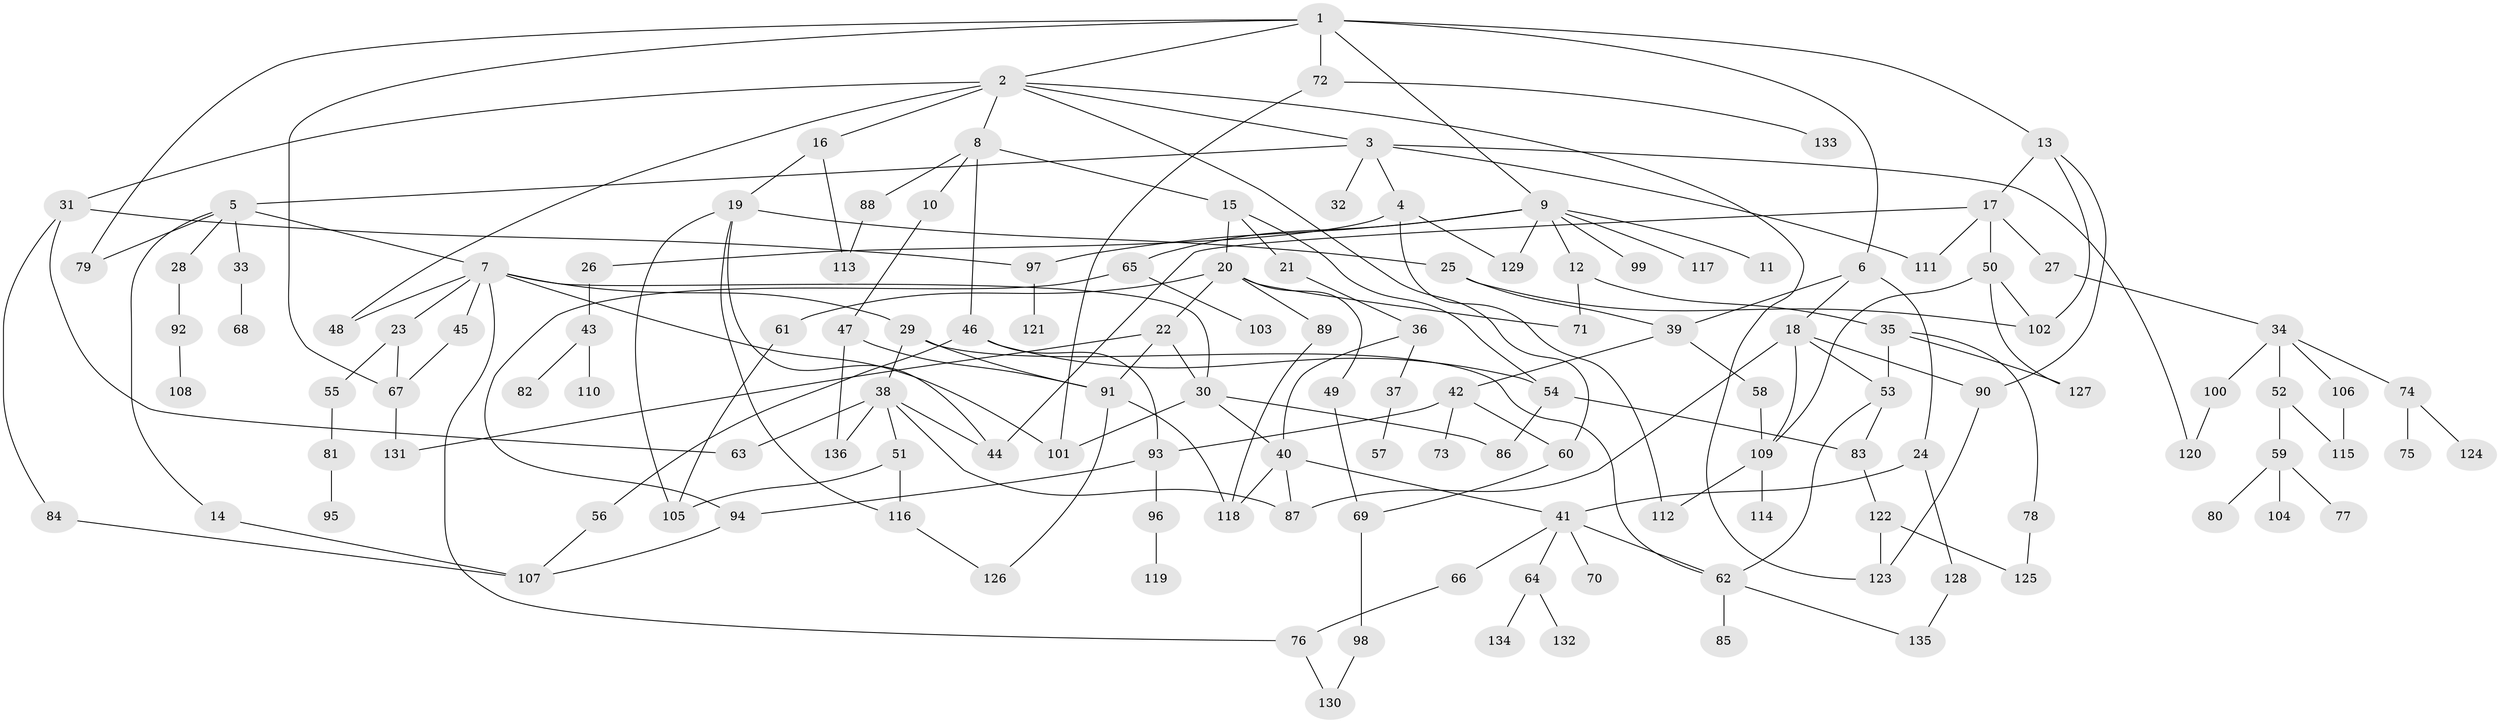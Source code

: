 // Generated by graph-tools (version 1.1) at 2025/25/03/09/25 03:25:26]
// undirected, 136 vertices, 193 edges
graph export_dot {
graph [start="1"]
  node [color=gray90,style=filled];
  1;
  2;
  3;
  4;
  5;
  6;
  7;
  8;
  9;
  10;
  11;
  12;
  13;
  14;
  15;
  16;
  17;
  18;
  19;
  20;
  21;
  22;
  23;
  24;
  25;
  26;
  27;
  28;
  29;
  30;
  31;
  32;
  33;
  34;
  35;
  36;
  37;
  38;
  39;
  40;
  41;
  42;
  43;
  44;
  45;
  46;
  47;
  48;
  49;
  50;
  51;
  52;
  53;
  54;
  55;
  56;
  57;
  58;
  59;
  60;
  61;
  62;
  63;
  64;
  65;
  66;
  67;
  68;
  69;
  70;
  71;
  72;
  73;
  74;
  75;
  76;
  77;
  78;
  79;
  80;
  81;
  82;
  83;
  84;
  85;
  86;
  87;
  88;
  89;
  90;
  91;
  92;
  93;
  94;
  95;
  96;
  97;
  98;
  99;
  100;
  101;
  102;
  103;
  104;
  105;
  106;
  107;
  108;
  109;
  110;
  111;
  112;
  113;
  114;
  115;
  116;
  117;
  118;
  119;
  120;
  121;
  122;
  123;
  124;
  125;
  126;
  127;
  128;
  129;
  130;
  131;
  132;
  133;
  134;
  135;
  136;
  1 -- 2;
  1 -- 6;
  1 -- 9;
  1 -- 13;
  1 -- 72;
  1 -- 79;
  1 -- 67;
  2 -- 3;
  2 -- 8;
  2 -- 16;
  2 -- 31;
  2 -- 60;
  2 -- 48;
  2 -- 123;
  3 -- 4;
  3 -- 5;
  3 -- 32;
  3 -- 120;
  3 -- 111;
  4 -- 26;
  4 -- 112;
  4 -- 129;
  5 -- 7;
  5 -- 14;
  5 -- 28;
  5 -- 33;
  5 -- 79;
  6 -- 18;
  6 -- 24;
  6 -- 39;
  7 -- 23;
  7 -- 29;
  7 -- 45;
  7 -- 48;
  7 -- 76;
  7 -- 101;
  7 -- 30;
  8 -- 10;
  8 -- 15;
  8 -- 46;
  8 -- 88;
  9 -- 11;
  9 -- 12;
  9 -- 65;
  9 -- 97;
  9 -- 99;
  9 -- 117;
  9 -- 129;
  10 -- 47;
  12 -- 35;
  12 -- 71;
  13 -- 17;
  13 -- 102;
  13 -- 90;
  14 -- 107;
  15 -- 20;
  15 -- 21;
  15 -- 54;
  16 -- 19;
  16 -- 113;
  17 -- 27;
  17 -- 50;
  17 -- 111;
  17 -- 44;
  18 -- 90;
  18 -- 109;
  18 -- 87;
  18 -- 53;
  19 -- 25;
  19 -- 44;
  19 -- 105;
  19 -- 116;
  20 -- 22;
  20 -- 49;
  20 -- 61;
  20 -- 89;
  20 -- 71;
  21 -- 36;
  22 -- 30;
  22 -- 131;
  22 -- 91;
  23 -- 55;
  23 -- 67;
  24 -- 128;
  24 -- 41;
  25 -- 102;
  25 -- 39;
  26 -- 43;
  27 -- 34;
  28 -- 92;
  29 -- 38;
  29 -- 91;
  29 -- 62;
  30 -- 40;
  30 -- 86;
  30 -- 101;
  31 -- 84;
  31 -- 97;
  31 -- 63;
  33 -- 68;
  34 -- 52;
  34 -- 74;
  34 -- 100;
  34 -- 106;
  35 -- 53;
  35 -- 78;
  35 -- 127;
  36 -- 37;
  36 -- 40;
  37 -- 57;
  38 -- 51;
  38 -- 63;
  38 -- 87;
  38 -- 44;
  38 -- 136;
  39 -- 42;
  39 -- 58;
  40 -- 41;
  40 -- 118;
  40 -- 87;
  41 -- 64;
  41 -- 66;
  41 -- 70;
  41 -- 62;
  42 -- 60;
  42 -- 73;
  42 -- 93;
  43 -- 82;
  43 -- 110;
  45 -- 67;
  46 -- 56;
  46 -- 93;
  46 -- 54;
  47 -- 136;
  47 -- 91;
  49 -- 69;
  50 -- 127;
  50 -- 109;
  50 -- 102;
  51 -- 105;
  51 -- 116;
  52 -- 59;
  52 -- 115;
  53 -- 62;
  53 -- 83;
  54 -- 86;
  54 -- 83;
  55 -- 81;
  56 -- 107;
  58 -- 109;
  59 -- 77;
  59 -- 80;
  59 -- 104;
  60 -- 69;
  61 -- 105;
  62 -- 85;
  62 -- 135;
  64 -- 132;
  64 -- 134;
  65 -- 94;
  65 -- 103;
  66 -- 76;
  67 -- 131;
  69 -- 98;
  72 -- 101;
  72 -- 133;
  74 -- 75;
  74 -- 124;
  76 -- 130;
  78 -- 125;
  81 -- 95;
  83 -- 122;
  84 -- 107;
  88 -- 113;
  89 -- 118;
  90 -- 123;
  91 -- 118;
  91 -- 126;
  92 -- 108;
  93 -- 96;
  93 -- 94;
  94 -- 107;
  96 -- 119;
  97 -- 121;
  98 -- 130;
  100 -- 120;
  106 -- 115;
  109 -- 112;
  109 -- 114;
  116 -- 126;
  122 -- 125;
  122 -- 123;
  128 -- 135;
}
